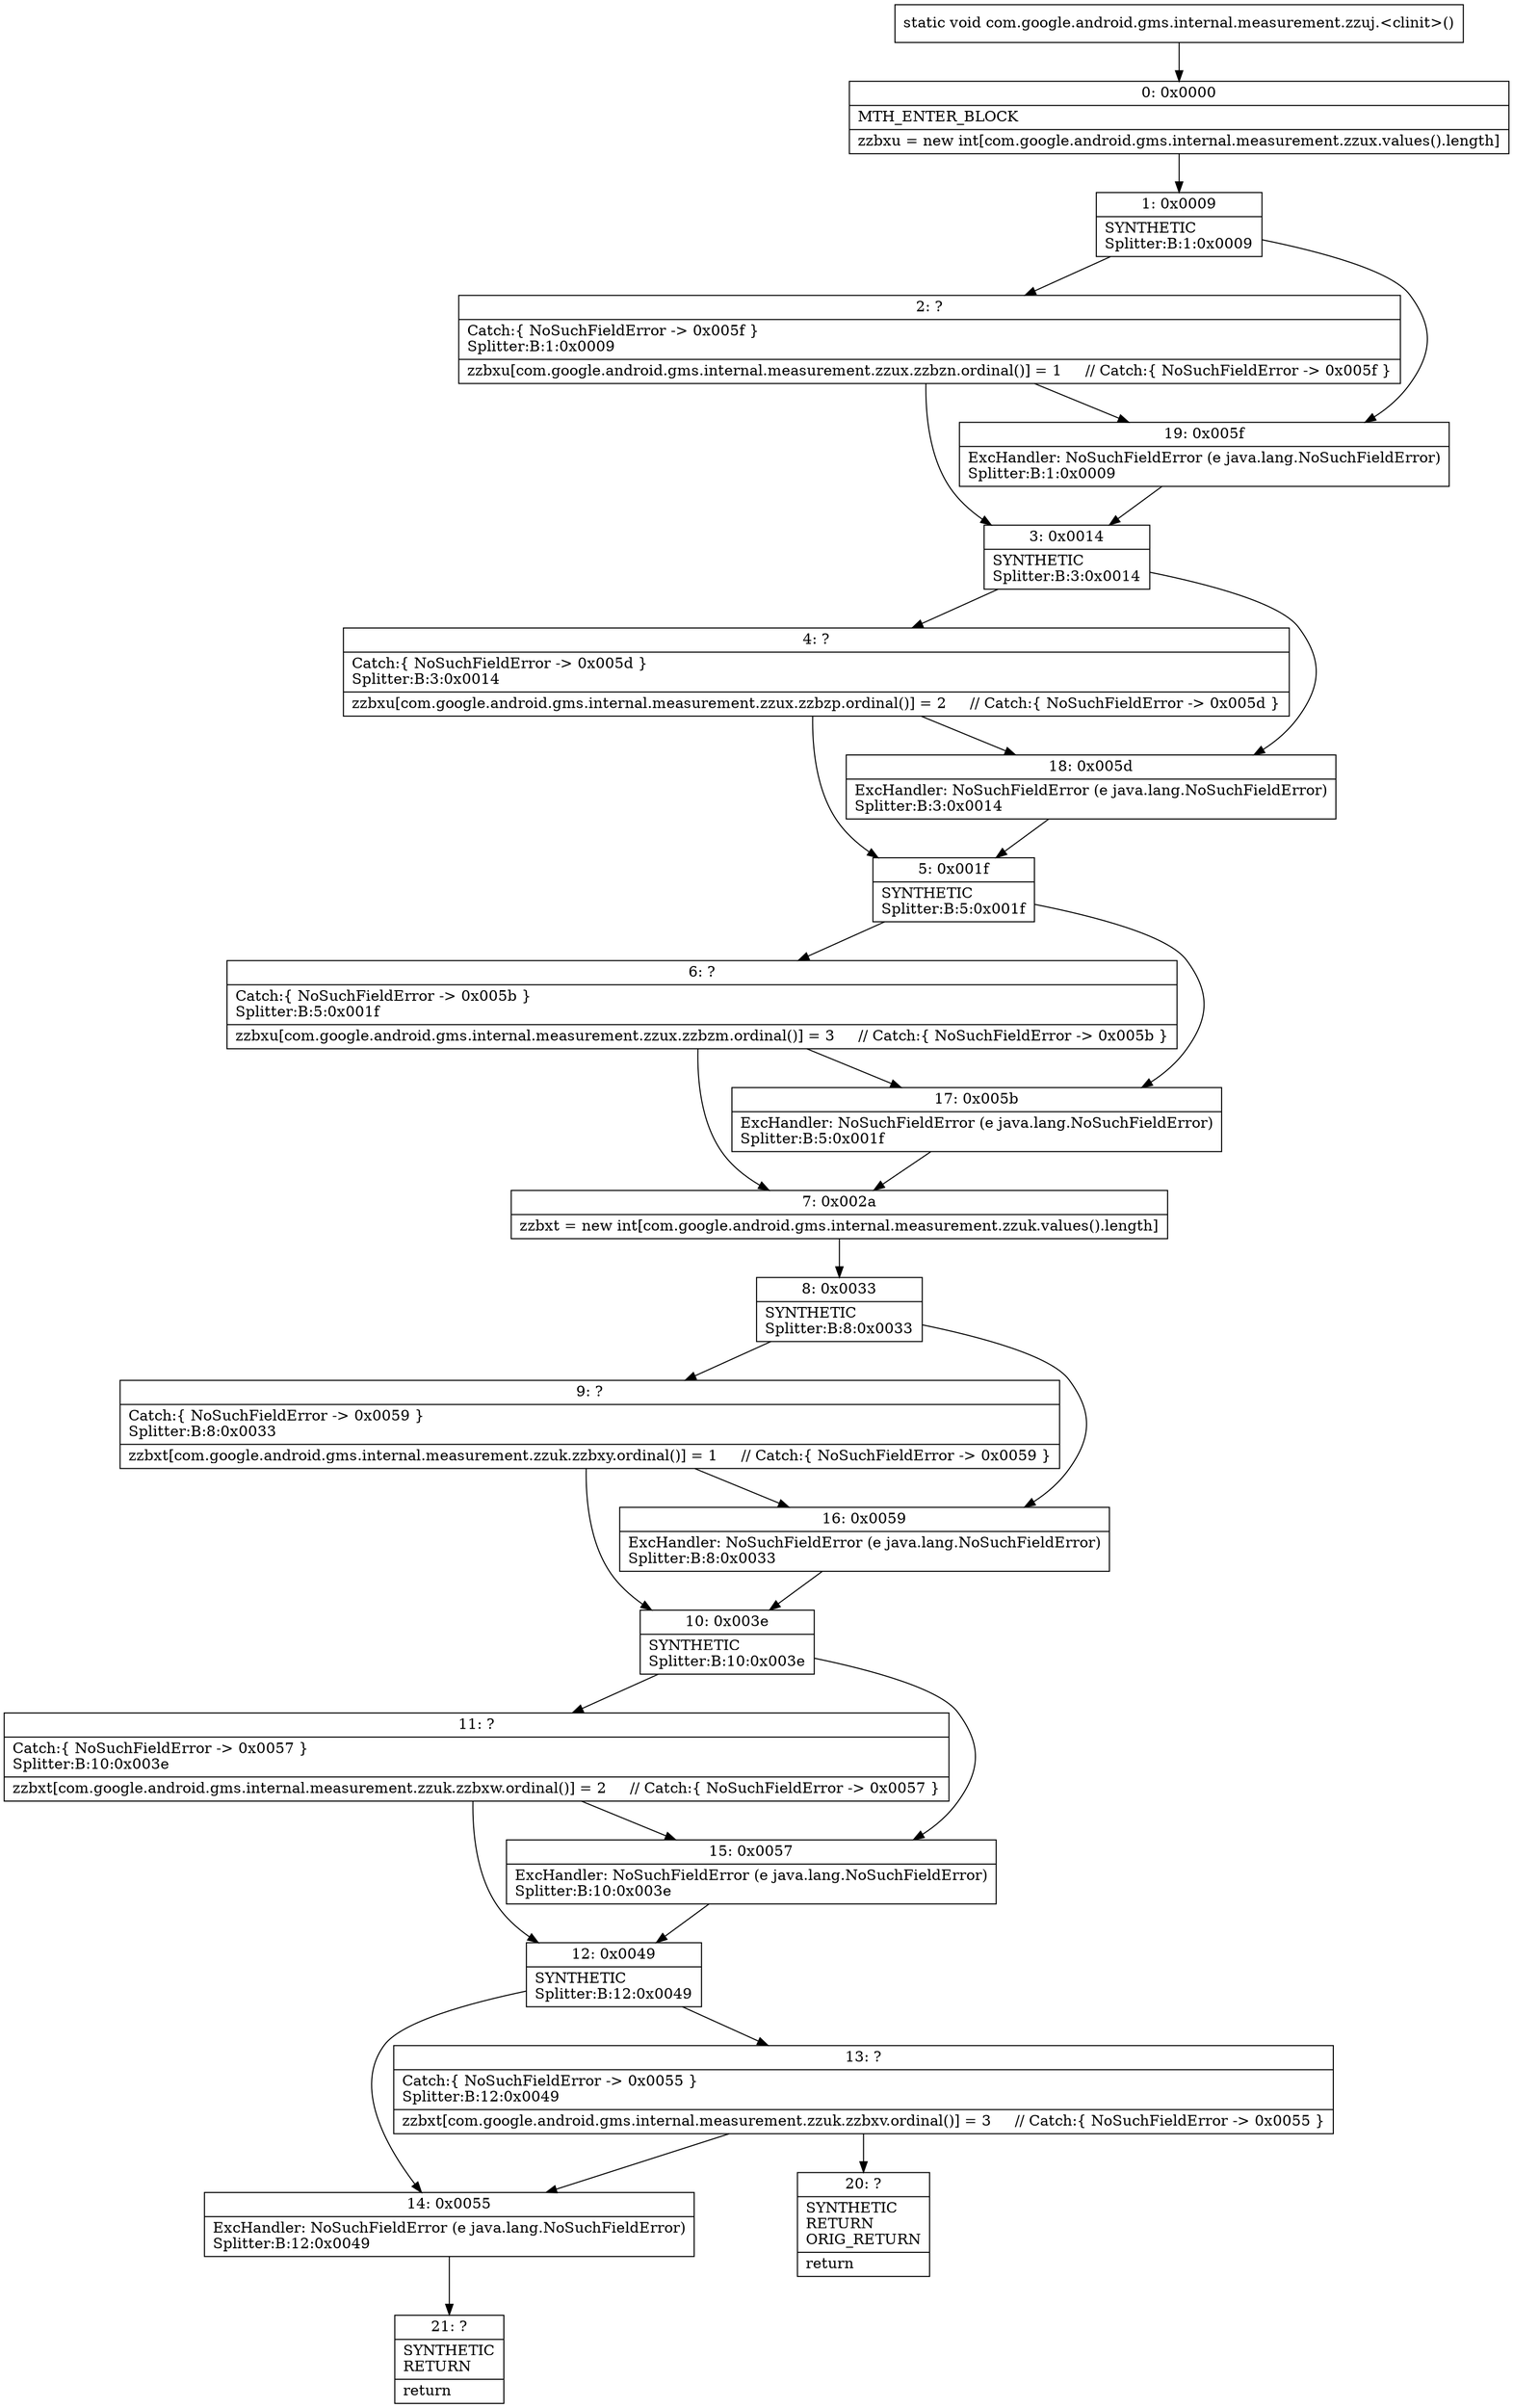 digraph "CFG forcom.google.android.gms.internal.measurement.zzuj.\<clinit\>()V" {
Node_0 [shape=record,label="{0\:\ 0x0000|MTH_ENTER_BLOCK\l|zzbxu = new int[com.google.android.gms.internal.measurement.zzux.values().length]\l}"];
Node_1 [shape=record,label="{1\:\ 0x0009|SYNTHETIC\lSplitter:B:1:0x0009\l}"];
Node_2 [shape=record,label="{2\:\ ?|Catch:\{ NoSuchFieldError \-\> 0x005f \}\lSplitter:B:1:0x0009\l|zzbxu[com.google.android.gms.internal.measurement.zzux.zzbzn.ordinal()] = 1     \/\/ Catch:\{ NoSuchFieldError \-\> 0x005f \}\l}"];
Node_3 [shape=record,label="{3\:\ 0x0014|SYNTHETIC\lSplitter:B:3:0x0014\l}"];
Node_4 [shape=record,label="{4\:\ ?|Catch:\{ NoSuchFieldError \-\> 0x005d \}\lSplitter:B:3:0x0014\l|zzbxu[com.google.android.gms.internal.measurement.zzux.zzbzp.ordinal()] = 2     \/\/ Catch:\{ NoSuchFieldError \-\> 0x005d \}\l}"];
Node_5 [shape=record,label="{5\:\ 0x001f|SYNTHETIC\lSplitter:B:5:0x001f\l}"];
Node_6 [shape=record,label="{6\:\ ?|Catch:\{ NoSuchFieldError \-\> 0x005b \}\lSplitter:B:5:0x001f\l|zzbxu[com.google.android.gms.internal.measurement.zzux.zzbzm.ordinal()] = 3     \/\/ Catch:\{ NoSuchFieldError \-\> 0x005b \}\l}"];
Node_7 [shape=record,label="{7\:\ 0x002a|zzbxt = new int[com.google.android.gms.internal.measurement.zzuk.values().length]\l}"];
Node_8 [shape=record,label="{8\:\ 0x0033|SYNTHETIC\lSplitter:B:8:0x0033\l}"];
Node_9 [shape=record,label="{9\:\ ?|Catch:\{ NoSuchFieldError \-\> 0x0059 \}\lSplitter:B:8:0x0033\l|zzbxt[com.google.android.gms.internal.measurement.zzuk.zzbxy.ordinal()] = 1     \/\/ Catch:\{ NoSuchFieldError \-\> 0x0059 \}\l}"];
Node_10 [shape=record,label="{10\:\ 0x003e|SYNTHETIC\lSplitter:B:10:0x003e\l}"];
Node_11 [shape=record,label="{11\:\ ?|Catch:\{ NoSuchFieldError \-\> 0x0057 \}\lSplitter:B:10:0x003e\l|zzbxt[com.google.android.gms.internal.measurement.zzuk.zzbxw.ordinal()] = 2     \/\/ Catch:\{ NoSuchFieldError \-\> 0x0057 \}\l}"];
Node_12 [shape=record,label="{12\:\ 0x0049|SYNTHETIC\lSplitter:B:12:0x0049\l}"];
Node_13 [shape=record,label="{13\:\ ?|Catch:\{ NoSuchFieldError \-\> 0x0055 \}\lSplitter:B:12:0x0049\l|zzbxt[com.google.android.gms.internal.measurement.zzuk.zzbxv.ordinal()] = 3     \/\/ Catch:\{ NoSuchFieldError \-\> 0x0055 \}\l}"];
Node_14 [shape=record,label="{14\:\ 0x0055|ExcHandler: NoSuchFieldError (e java.lang.NoSuchFieldError)\lSplitter:B:12:0x0049\l}"];
Node_15 [shape=record,label="{15\:\ 0x0057|ExcHandler: NoSuchFieldError (e java.lang.NoSuchFieldError)\lSplitter:B:10:0x003e\l}"];
Node_16 [shape=record,label="{16\:\ 0x0059|ExcHandler: NoSuchFieldError (e java.lang.NoSuchFieldError)\lSplitter:B:8:0x0033\l}"];
Node_17 [shape=record,label="{17\:\ 0x005b|ExcHandler: NoSuchFieldError (e java.lang.NoSuchFieldError)\lSplitter:B:5:0x001f\l}"];
Node_18 [shape=record,label="{18\:\ 0x005d|ExcHandler: NoSuchFieldError (e java.lang.NoSuchFieldError)\lSplitter:B:3:0x0014\l}"];
Node_19 [shape=record,label="{19\:\ 0x005f|ExcHandler: NoSuchFieldError (e java.lang.NoSuchFieldError)\lSplitter:B:1:0x0009\l}"];
Node_20 [shape=record,label="{20\:\ ?|SYNTHETIC\lRETURN\lORIG_RETURN\l|return\l}"];
Node_21 [shape=record,label="{21\:\ ?|SYNTHETIC\lRETURN\l|return\l}"];
MethodNode[shape=record,label="{static void com.google.android.gms.internal.measurement.zzuj.\<clinit\>() }"];
MethodNode -> Node_0;
Node_0 -> Node_1;
Node_1 -> Node_2;
Node_1 -> Node_19;
Node_2 -> Node_3;
Node_2 -> Node_19;
Node_3 -> Node_4;
Node_3 -> Node_18;
Node_4 -> Node_5;
Node_4 -> Node_18;
Node_5 -> Node_6;
Node_5 -> Node_17;
Node_6 -> Node_7;
Node_6 -> Node_17;
Node_7 -> Node_8;
Node_8 -> Node_9;
Node_8 -> Node_16;
Node_9 -> Node_10;
Node_9 -> Node_16;
Node_10 -> Node_11;
Node_10 -> Node_15;
Node_11 -> Node_12;
Node_11 -> Node_15;
Node_12 -> Node_13;
Node_12 -> Node_14;
Node_13 -> Node_14;
Node_13 -> Node_20;
Node_14 -> Node_21;
Node_15 -> Node_12;
Node_16 -> Node_10;
Node_17 -> Node_7;
Node_18 -> Node_5;
Node_19 -> Node_3;
}

